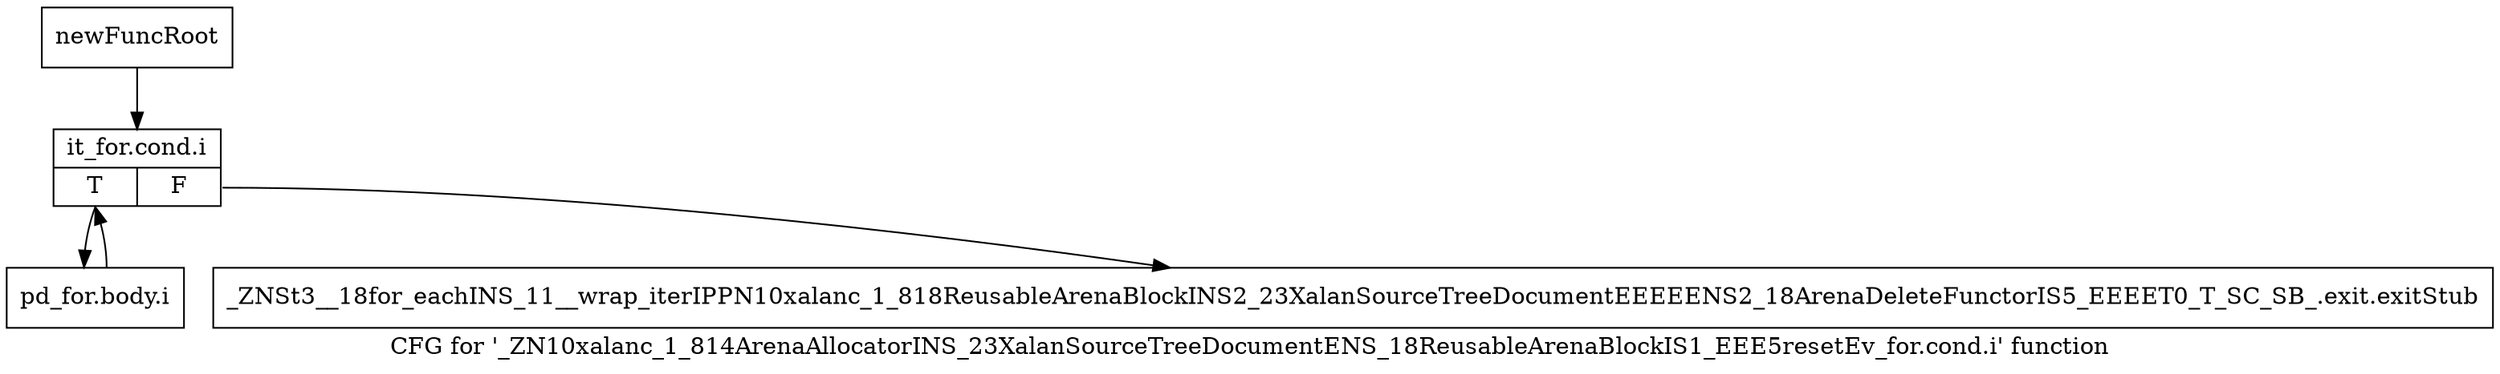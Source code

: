 digraph "CFG for '_ZN10xalanc_1_814ArenaAllocatorINS_23XalanSourceTreeDocumentENS_18ReusableArenaBlockIS1_EEE5resetEv_for.cond.i' function" {
	label="CFG for '_ZN10xalanc_1_814ArenaAllocatorINS_23XalanSourceTreeDocumentENS_18ReusableArenaBlockIS1_EEE5resetEv_for.cond.i' function";

	Node0x83e3380 [shape=record,label="{newFuncRoot}"];
	Node0x83e3380 -> Node0x83e3420;
	Node0x83e33d0 [shape=record,label="{_ZNSt3__18for_eachINS_11__wrap_iterIPPN10xalanc_1_818ReusableArenaBlockINS2_23XalanSourceTreeDocumentEEEEENS2_18ArenaDeleteFunctorIS5_EEEET0_T_SC_SB_.exit.exitStub}"];
	Node0x83e3420 [shape=record,label="{it_for.cond.i|{<s0>T|<s1>F}}"];
	Node0x83e3420:s0 -> Node0x83e3470;
	Node0x83e3420:s1 -> Node0x83e33d0;
	Node0x83e3470 [shape=record,label="{pd_for.body.i}"];
	Node0x83e3470 -> Node0x83e3420;
}
